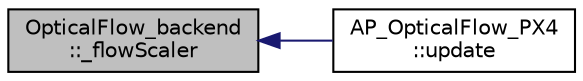digraph "OpticalFlow_backend::_flowScaler"
{
 // INTERACTIVE_SVG=YES
  edge [fontname="Helvetica",fontsize="10",labelfontname="Helvetica",labelfontsize="10"];
  node [fontname="Helvetica",fontsize="10",shape=record];
  rankdir="LR";
  Node1 [label="OpticalFlow_backend\l::_flowScaler",height=0.2,width=0.4,color="black", fillcolor="grey75", style="filled" fontcolor="black"];
  Node1 -> Node2 [dir="back",color="midnightblue",fontsize="10",style="solid",fontname="Helvetica"];
  Node2 [label="AP_OpticalFlow_PX4\l::update",height=0.2,width=0.4,color="black", fillcolor="white", style="filled",URL="$classAP__OpticalFlow__PX4.html#a7dd61e7b2db436c10012fc17c378d4ac"];
}
